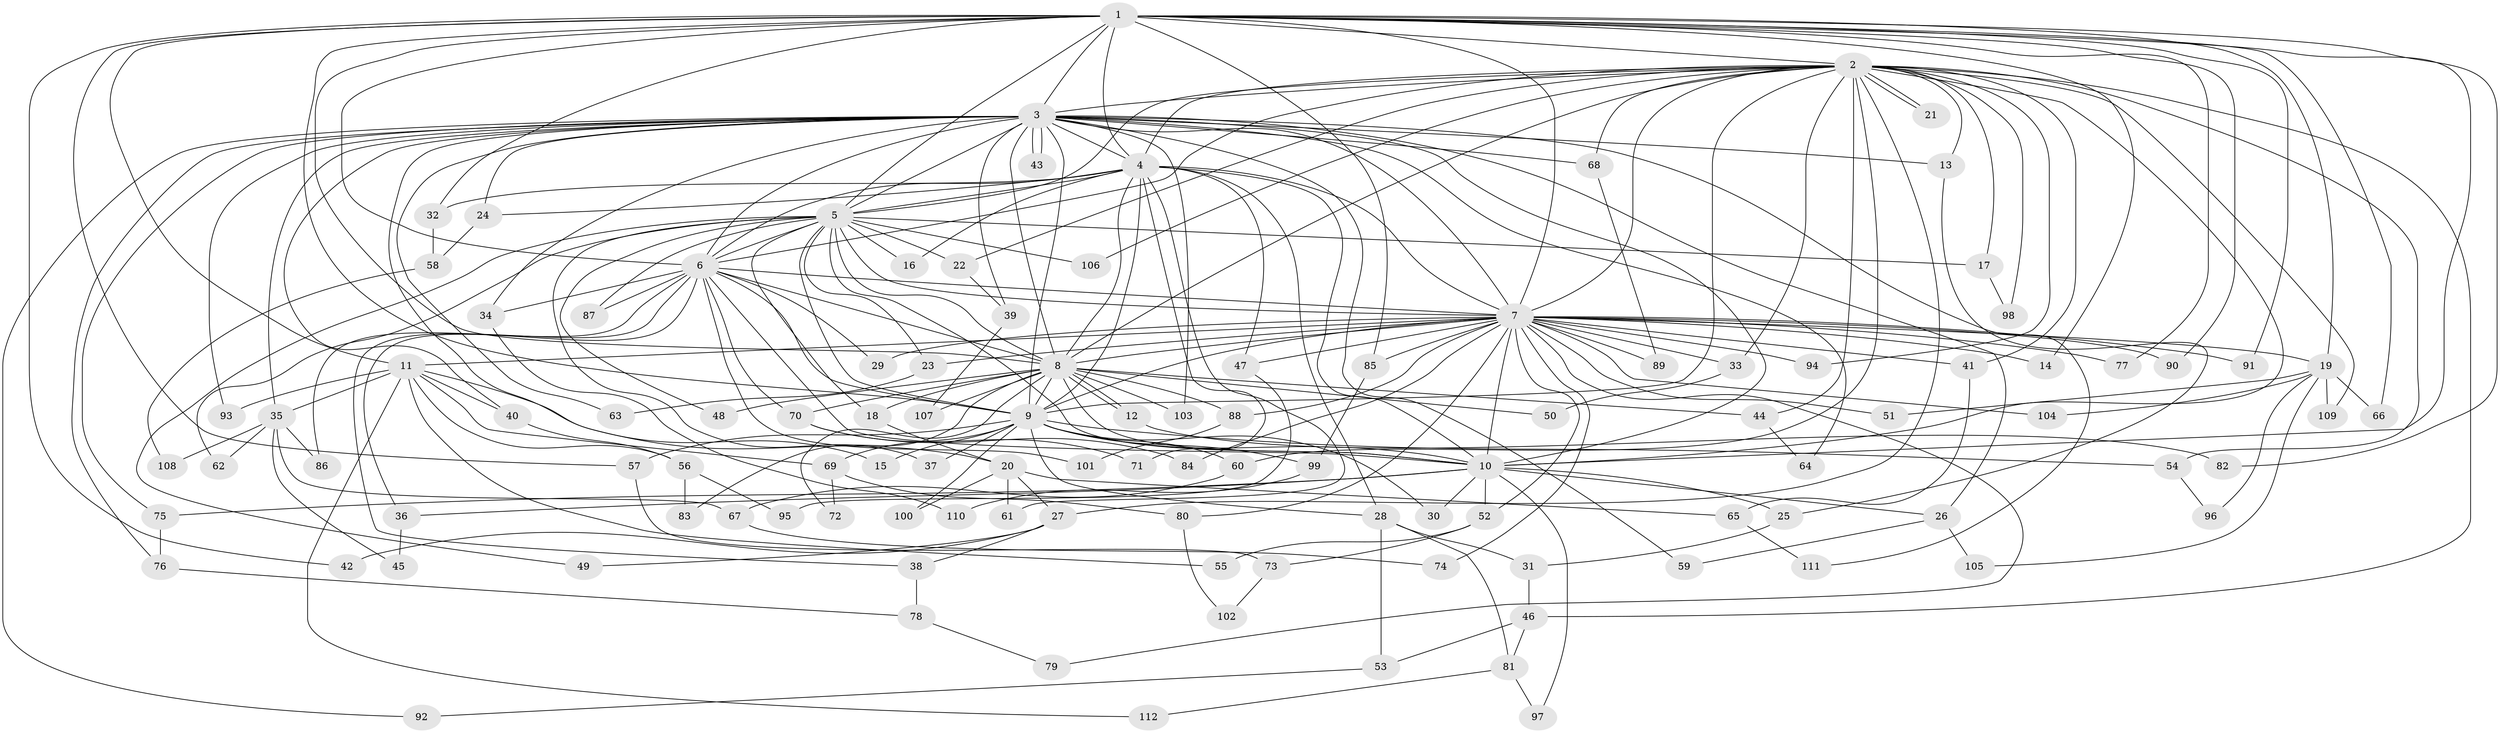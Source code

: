 // coarse degree distribution, {20: 0.014285714285714285, 24: 0.014285714285714285, 15: 0.014285714285714285, 3: 0.4, 4: 0.1, 5: 0.04285714285714286, 27: 0.014285714285714285, 2: 0.24285714285714285, 16: 0.014285714285714285, 1: 0.02857142857142857, 18: 0.014285714285714285, 6: 0.014285714285714285, 7: 0.02857142857142857, 14: 0.014285714285714285, 19: 0.014285714285714285, 10: 0.014285714285714285, 22: 0.014285714285714285}
// Generated by graph-tools (version 1.1) at 2025/36/03/04/25 23:36:14]
// undirected, 112 vertices, 249 edges
graph export_dot {
  node [color=gray90,style=filled];
  1;
  2;
  3;
  4;
  5;
  6;
  7;
  8;
  9;
  10;
  11;
  12;
  13;
  14;
  15;
  16;
  17;
  18;
  19;
  20;
  21;
  22;
  23;
  24;
  25;
  26;
  27;
  28;
  29;
  30;
  31;
  32;
  33;
  34;
  35;
  36;
  37;
  38;
  39;
  40;
  41;
  42;
  43;
  44;
  45;
  46;
  47;
  48;
  49;
  50;
  51;
  52;
  53;
  54;
  55;
  56;
  57;
  58;
  59;
  60;
  61;
  62;
  63;
  64;
  65;
  66;
  67;
  68;
  69;
  70;
  71;
  72;
  73;
  74;
  75;
  76;
  77;
  78;
  79;
  80;
  81;
  82;
  83;
  84;
  85;
  86;
  87;
  88;
  89;
  90;
  91;
  92;
  93;
  94;
  95;
  96;
  97;
  98;
  99;
  100;
  101;
  102;
  103;
  104;
  105;
  106;
  107;
  108;
  109;
  110;
  111;
  112;
  1 -- 2;
  1 -- 3;
  1 -- 4;
  1 -- 5;
  1 -- 6;
  1 -- 7;
  1 -- 8;
  1 -- 9;
  1 -- 10;
  1 -- 11;
  1 -- 14;
  1 -- 19;
  1 -- 32;
  1 -- 42;
  1 -- 57;
  1 -- 66;
  1 -- 77;
  1 -- 82;
  1 -- 85;
  1 -- 90;
  1 -- 91;
  2 -- 3;
  2 -- 4;
  2 -- 5;
  2 -- 6;
  2 -- 7;
  2 -- 8;
  2 -- 9;
  2 -- 10;
  2 -- 13;
  2 -- 17;
  2 -- 21;
  2 -- 21;
  2 -- 22;
  2 -- 27;
  2 -- 33;
  2 -- 41;
  2 -- 44;
  2 -- 46;
  2 -- 54;
  2 -- 60;
  2 -- 68;
  2 -- 94;
  2 -- 98;
  2 -- 106;
  2 -- 109;
  3 -- 4;
  3 -- 5;
  3 -- 6;
  3 -- 7;
  3 -- 8;
  3 -- 9;
  3 -- 10;
  3 -- 13;
  3 -- 15;
  3 -- 24;
  3 -- 26;
  3 -- 34;
  3 -- 35;
  3 -- 39;
  3 -- 40;
  3 -- 43;
  3 -- 43;
  3 -- 59;
  3 -- 63;
  3 -- 64;
  3 -- 68;
  3 -- 75;
  3 -- 76;
  3 -- 92;
  3 -- 93;
  3 -- 103;
  3 -- 111;
  4 -- 5;
  4 -- 6;
  4 -- 7;
  4 -- 8;
  4 -- 9;
  4 -- 10;
  4 -- 16;
  4 -- 24;
  4 -- 28;
  4 -- 32;
  4 -- 47;
  4 -- 61;
  4 -- 71;
  5 -- 6;
  5 -- 7;
  5 -- 8;
  5 -- 9;
  5 -- 10;
  5 -- 16;
  5 -- 17;
  5 -- 18;
  5 -- 22;
  5 -- 23;
  5 -- 37;
  5 -- 48;
  5 -- 49;
  5 -- 62;
  5 -- 87;
  5 -- 106;
  6 -- 7;
  6 -- 8;
  6 -- 9;
  6 -- 10;
  6 -- 29;
  6 -- 34;
  6 -- 36;
  6 -- 38;
  6 -- 70;
  6 -- 86;
  6 -- 87;
  6 -- 101;
  7 -- 8;
  7 -- 9;
  7 -- 10;
  7 -- 11;
  7 -- 14;
  7 -- 19;
  7 -- 23;
  7 -- 29;
  7 -- 33;
  7 -- 41;
  7 -- 47;
  7 -- 51;
  7 -- 52;
  7 -- 74;
  7 -- 77;
  7 -- 79;
  7 -- 80;
  7 -- 84;
  7 -- 85;
  7 -- 88;
  7 -- 89;
  7 -- 90;
  7 -- 91;
  7 -- 94;
  7 -- 104;
  8 -- 9;
  8 -- 10;
  8 -- 12;
  8 -- 12;
  8 -- 18;
  8 -- 44;
  8 -- 48;
  8 -- 50;
  8 -- 70;
  8 -- 72;
  8 -- 83;
  8 -- 88;
  8 -- 103;
  8 -- 107;
  9 -- 10;
  9 -- 15;
  9 -- 28;
  9 -- 30;
  9 -- 37;
  9 -- 54;
  9 -- 57;
  9 -- 60;
  9 -- 69;
  9 -- 99;
  9 -- 100;
  10 -- 25;
  10 -- 26;
  10 -- 30;
  10 -- 36;
  10 -- 52;
  10 -- 75;
  10 -- 97;
  11 -- 20;
  11 -- 35;
  11 -- 40;
  11 -- 55;
  11 -- 56;
  11 -- 69;
  11 -- 93;
  11 -- 112;
  12 -- 82;
  13 -- 25;
  17 -- 98;
  18 -- 20;
  19 -- 51;
  19 -- 66;
  19 -- 96;
  19 -- 104;
  19 -- 105;
  19 -- 109;
  20 -- 27;
  20 -- 61;
  20 -- 65;
  20 -- 100;
  22 -- 39;
  23 -- 63;
  24 -- 58;
  25 -- 31;
  26 -- 59;
  26 -- 105;
  27 -- 38;
  27 -- 42;
  27 -- 49;
  28 -- 31;
  28 -- 53;
  28 -- 81;
  31 -- 46;
  32 -- 58;
  33 -- 50;
  34 -- 110;
  35 -- 45;
  35 -- 62;
  35 -- 67;
  35 -- 86;
  35 -- 108;
  36 -- 45;
  38 -- 78;
  39 -- 107;
  40 -- 56;
  41 -- 65;
  44 -- 64;
  46 -- 53;
  46 -- 81;
  47 -- 95;
  52 -- 55;
  52 -- 73;
  53 -- 92;
  54 -- 96;
  56 -- 83;
  56 -- 95;
  57 -- 73;
  58 -- 108;
  60 -- 67;
  65 -- 111;
  67 -- 74;
  68 -- 89;
  69 -- 72;
  69 -- 80;
  70 -- 71;
  70 -- 84;
  73 -- 102;
  75 -- 76;
  76 -- 78;
  78 -- 79;
  80 -- 102;
  81 -- 97;
  81 -- 112;
  85 -- 99;
  88 -- 101;
  99 -- 110;
}
